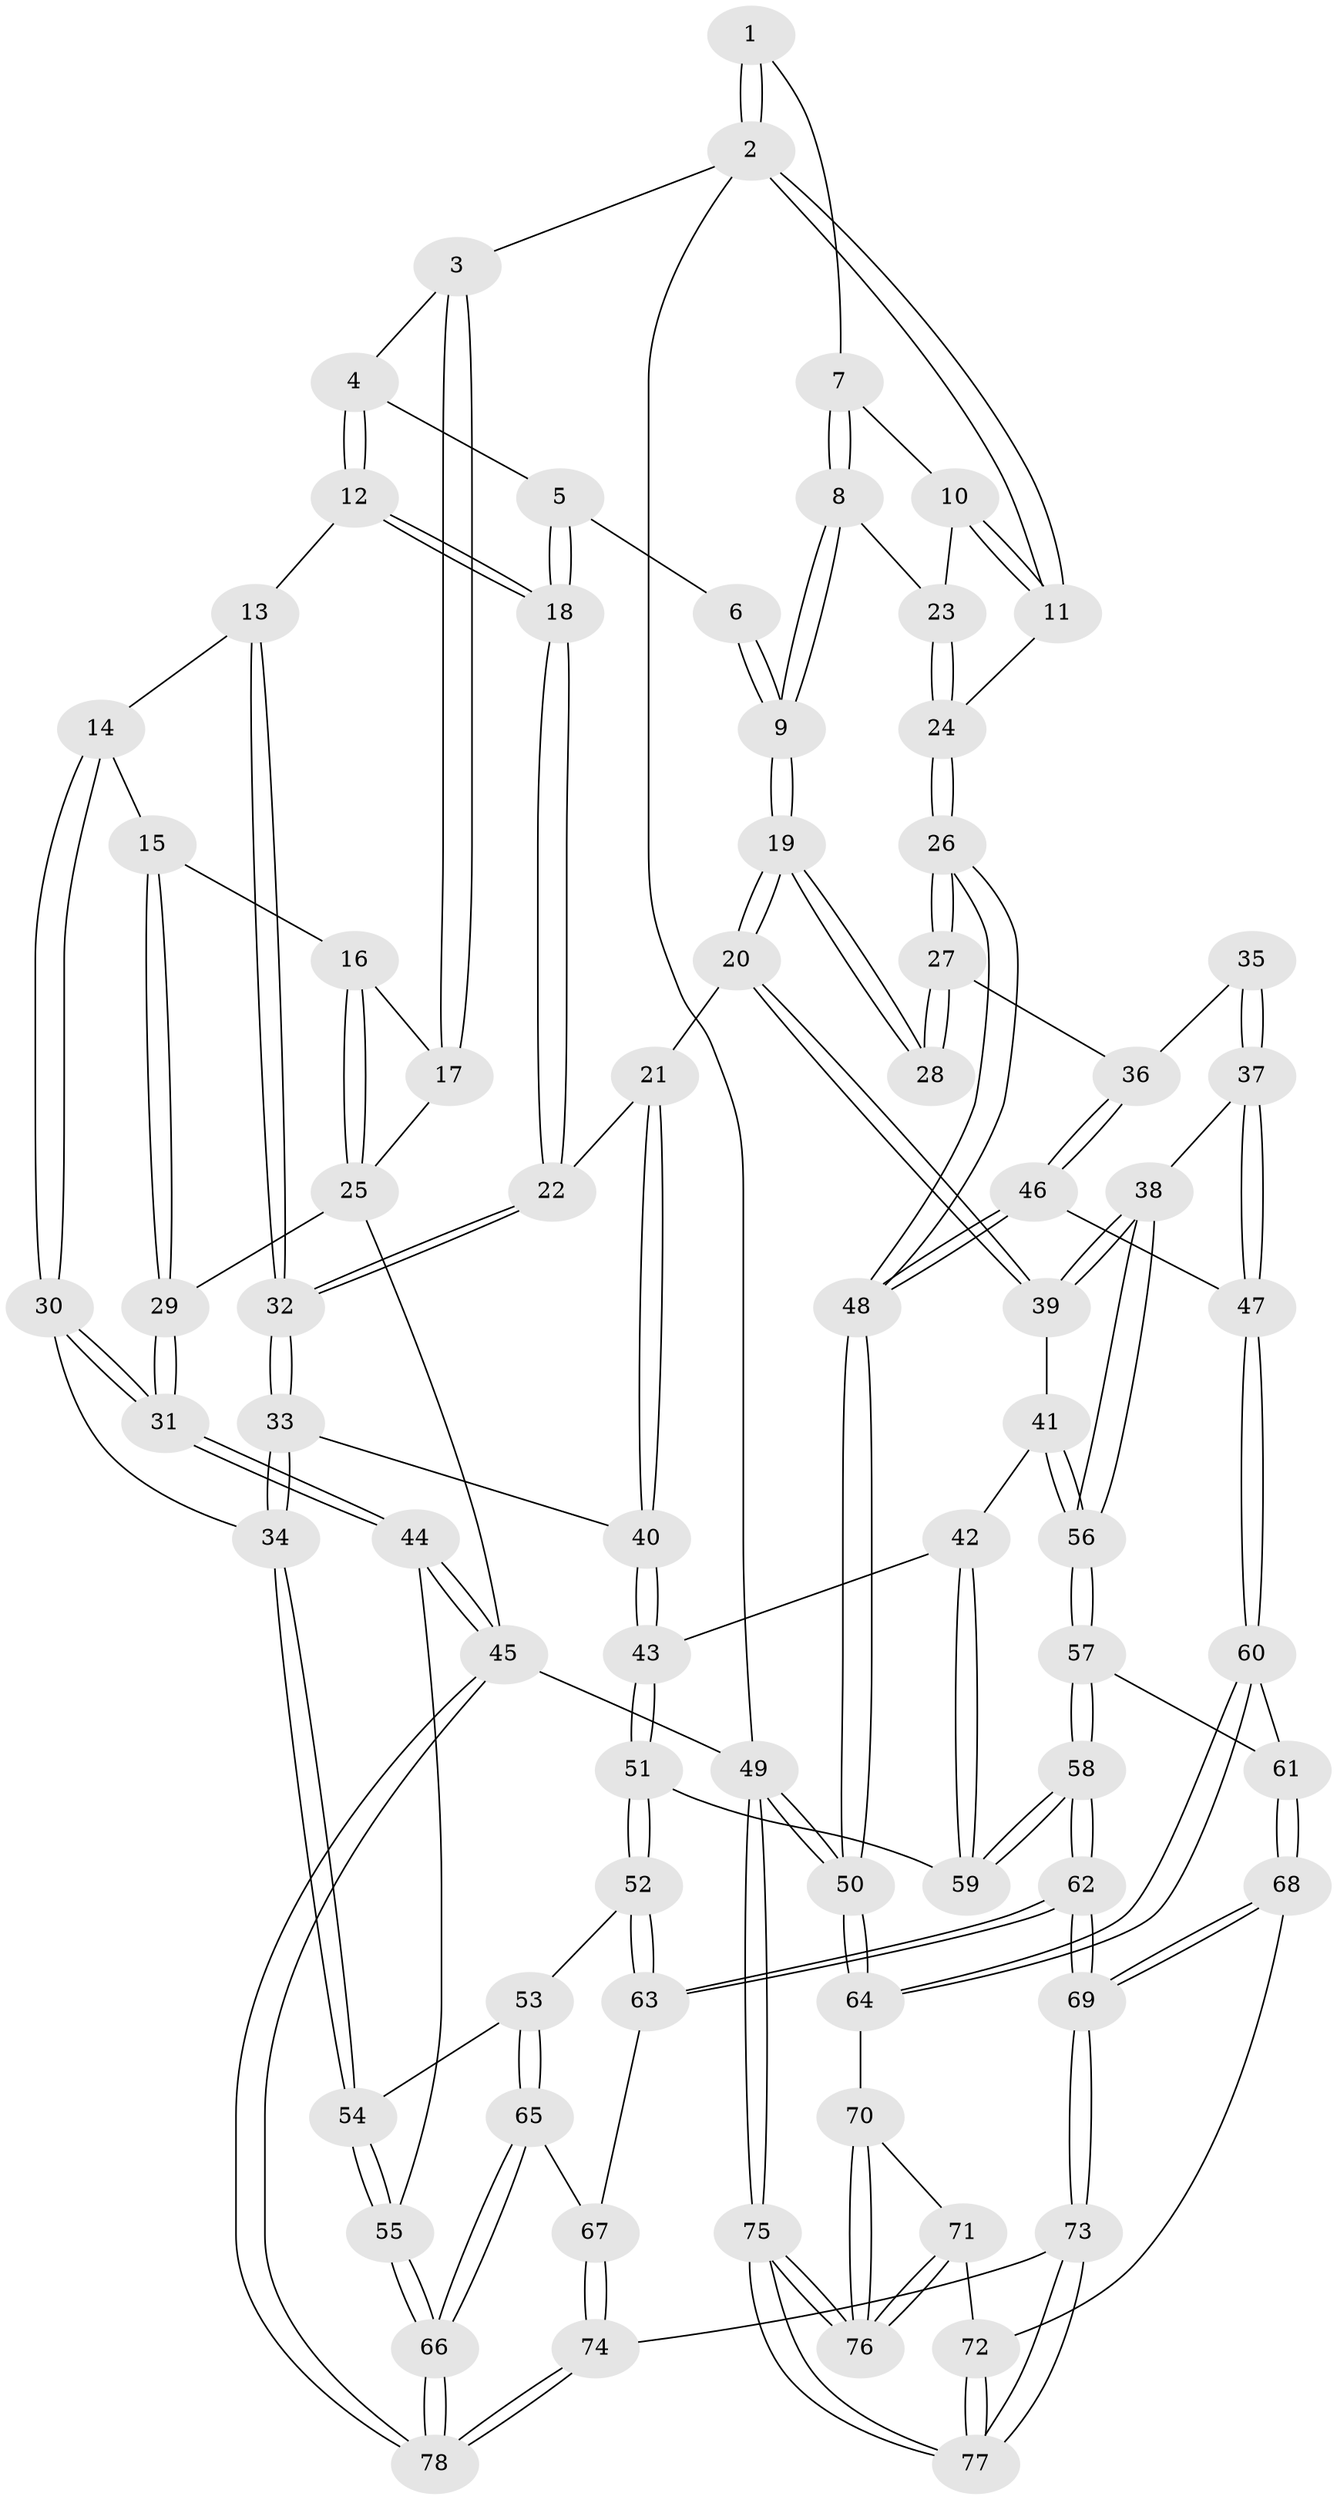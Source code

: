 // Generated by graph-tools (version 1.1) at 2025/00/03/09/25 05:00:16]
// undirected, 78 vertices, 191 edges
graph export_dot {
graph [start="1"]
  node [color=gray90,style=filled];
  1 [pos="+0.7037643553782041+0"];
  2 [pos="+1+0"];
  3 [pos="+0.31255929992898296+0"];
  4 [pos="+0.31516415932339803+0"];
  5 [pos="+0.4516753208277108+0"];
  6 [pos="+0.6124065714032625+0"];
  7 [pos="+0.8149621298895218+0.024045337541325887"];
  8 [pos="+0.793009397330972+0.17660315837420754"];
  9 [pos="+0.6933570205831336+0.27580754231657406"];
  10 [pos="+0.937754585208018+0.07872241723354918"];
  11 [pos="+1+0.11784919892575975"];
  12 [pos="+0.27703516148547574+0.2632206585881592"];
  13 [pos="+0.24476299368224216+0.27594885273097647"];
  14 [pos="+0.21407096917569243+0.2719392458889257"];
  15 [pos="+0.20927417842432441+0.267164902529427"];
  16 [pos="+0.1158055259555959+0.11992555845411838"];
  17 [pos="+0.12061196203717217+0.10571474106680778"];
  18 [pos="+0.46553787003779235+0.25244705415008856"];
  19 [pos="+0.6774784006533298+0.3163346050295397"];
  20 [pos="+0.6163926286014189+0.34318750056384245"];
  21 [pos="+0.5917382318914778+0.33821020888394987"];
  22 [pos="+0.4983351687575267+0.28224924787961103"];
  23 [pos="+0.8464868177008954+0.17499885785348862"];
  24 [pos="+1+0.307308688052392"];
  25 [pos="+0+0.22573995587872703"];
  26 [pos="+1+0.3734495684602596"];
  27 [pos="+1+0.3887576417335994"];
  28 [pos="+0.7769809370458279+0.356711692131652"];
  29 [pos="+0+0.2744920763331308"];
  30 [pos="+0.04054593580255014+0.47086417278789494"];
  31 [pos="+0+0.4794081772900947"];
  32 [pos="+0.2973816382698529+0.49361462770668424"];
  33 [pos="+0.2947506605811929+0.5275338925040318"];
  34 [pos="+0.20031236965004476+0.5621748190518617"];
  35 [pos="+0.7976288302107276+0.47137918817919017"];
  36 [pos="+0.8730073737760211+0.5654319419911207"];
  37 [pos="+0.7602355147220761+0.6297791910626784"];
  38 [pos="+0.7470026852417564+0.6239760831143751"];
  39 [pos="+0.6246337897108414+0.4313788580820183"];
  40 [pos="+0.37873619417662696+0.5668362016224595"];
  41 [pos="+0.5483866412642452+0.6252513405776782"];
  42 [pos="+0.5305203127763214+0.6252660769150259"];
  43 [pos="+0.4103312244304595+0.6185931211950341"];
  44 [pos="+0+0.7750736314438634"];
  45 [pos="+0+1"];
  46 [pos="+0.8580323822633034+0.5889787535877765"];
  47 [pos="+0.8033160120701722+0.6618199304567622"];
  48 [pos="+1+0.6837248919355104"];
  49 [pos="+1+1"];
  50 [pos="+1+0.7895193334318684"];
  51 [pos="+0.4085017213111344+0.6268182750917805"];
  52 [pos="+0.37516748086266+0.7004420038351986"];
  53 [pos="+0.2955590075251256+0.743284691517316"];
  54 [pos="+0.1841126533439422+0.6784104396790751"];
  55 [pos="+0.055647699028359456+0.8083426708120185"];
  56 [pos="+0.5889938112176076+0.6688482535795715"];
  57 [pos="+0.589798475452281+0.6988044060763398"];
  58 [pos="+0.5239216542769054+0.8161146861438321"];
  59 [pos="+0.489758348145673+0.7457726360394976"];
  60 [pos="+0.818269734338811+0.7026608751204708"];
  61 [pos="+0.7099458506359757+0.7933772437829822"];
  62 [pos="+0.5152319664188533+0.8524725067619933"];
  63 [pos="+0.44970605190925783+0.8474742803834835"];
  64 [pos="+0.9640874169899906+0.7964703510090604"];
  65 [pos="+0.2861011766106005+0.9021801021972715"];
  66 [pos="+0.2252126385722874+0.968405656012689"];
  67 [pos="+0.4459808105520962+0.8492361869693137"];
  68 [pos="+0.687161267077525+0.851865217820008"];
  69 [pos="+0.5770917161719756+0.91599271976653"];
  70 [pos="+0.9215677864612548+0.845228132164458"];
  71 [pos="+0.8094303117957329+0.9168351467187162"];
  72 [pos="+0.7958241053218018+0.9235192989524905"];
  73 [pos="+0.5870746644577421+1"];
  74 [pos="+0.3670401276986377+1"];
  75 [pos="+0.9033582276967435+1"];
  76 [pos="+0.8983940326700522+1"];
  77 [pos="+0.7116798445694561+1"];
  78 [pos="+0.25063355608110766+1"];
  1 -- 2;
  1 -- 2;
  1 -- 7;
  2 -- 3;
  2 -- 11;
  2 -- 11;
  2 -- 49;
  3 -- 4;
  3 -- 17;
  3 -- 17;
  4 -- 5;
  4 -- 12;
  4 -- 12;
  5 -- 6;
  5 -- 18;
  5 -- 18;
  6 -- 9;
  6 -- 9;
  7 -- 8;
  7 -- 8;
  7 -- 10;
  8 -- 9;
  8 -- 9;
  8 -- 23;
  9 -- 19;
  9 -- 19;
  10 -- 11;
  10 -- 11;
  10 -- 23;
  11 -- 24;
  12 -- 13;
  12 -- 18;
  12 -- 18;
  13 -- 14;
  13 -- 32;
  13 -- 32;
  14 -- 15;
  14 -- 30;
  14 -- 30;
  15 -- 16;
  15 -- 29;
  15 -- 29;
  16 -- 17;
  16 -- 25;
  16 -- 25;
  17 -- 25;
  18 -- 22;
  18 -- 22;
  19 -- 20;
  19 -- 20;
  19 -- 28;
  19 -- 28;
  20 -- 21;
  20 -- 39;
  20 -- 39;
  21 -- 22;
  21 -- 40;
  21 -- 40;
  22 -- 32;
  22 -- 32;
  23 -- 24;
  23 -- 24;
  24 -- 26;
  24 -- 26;
  25 -- 29;
  25 -- 45;
  26 -- 27;
  26 -- 27;
  26 -- 48;
  26 -- 48;
  27 -- 28;
  27 -- 28;
  27 -- 36;
  29 -- 31;
  29 -- 31;
  30 -- 31;
  30 -- 31;
  30 -- 34;
  31 -- 44;
  31 -- 44;
  32 -- 33;
  32 -- 33;
  33 -- 34;
  33 -- 34;
  33 -- 40;
  34 -- 54;
  34 -- 54;
  35 -- 36;
  35 -- 37;
  35 -- 37;
  36 -- 46;
  36 -- 46;
  37 -- 38;
  37 -- 47;
  37 -- 47;
  38 -- 39;
  38 -- 39;
  38 -- 56;
  38 -- 56;
  39 -- 41;
  40 -- 43;
  40 -- 43;
  41 -- 42;
  41 -- 56;
  41 -- 56;
  42 -- 43;
  42 -- 59;
  42 -- 59;
  43 -- 51;
  43 -- 51;
  44 -- 45;
  44 -- 45;
  44 -- 55;
  45 -- 78;
  45 -- 78;
  45 -- 49;
  46 -- 47;
  46 -- 48;
  46 -- 48;
  47 -- 60;
  47 -- 60;
  48 -- 50;
  48 -- 50;
  49 -- 50;
  49 -- 50;
  49 -- 75;
  49 -- 75;
  50 -- 64;
  50 -- 64;
  51 -- 52;
  51 -- 52;
  51 -- 59;
  52 -- 53;
  52 -- 63;
  52 -- 63;
  53 -- 54;
  53 -- 65;
  53 -- 65;
  54 -- 55;
  54 -- 55;
  55 -- 66;
  55 -- 66;
  56 -- 57;
  56 -- 57;
  57 -- 58;
  57 -- 58;
  57 -- 61;
  58 -- 59;
  58 -- 59;
  58 -- 62;
  58 -- 62;
  60 -- 61;
  60 -- 64;
  60 -- 64;
  61 -- 68;
  61 -- 68;
  62 -- 63;
  62 -- 63;
  62 -- 69;
  62 -- 69;
  63 -- 67;
  64 -- 70;
  65 -- 66;
  65 -- 66;
  65 -- 67;
  66 -- 78;
  66 -- 78;
  67 -- 74;
  67 -- 74;
  68 -- 69;
  68 -- 69;
  68 -- 72;
  69 -- 73;
  69 -- 73;
  70 -- 71;
  70 -- 76;
  70 -- 76;
  71 -- 72;
  71 -- 76;
  71 -- 76;
  72 -- 77;
  72 -- 77;
  73 -- 74;
  73 -- 77;
  73 -- 77;
  74 -- 78;
  74 -- 78;
  75 -- 76;
  75 -- 76;
  75 -- 77;
  75 -- 77;
}
